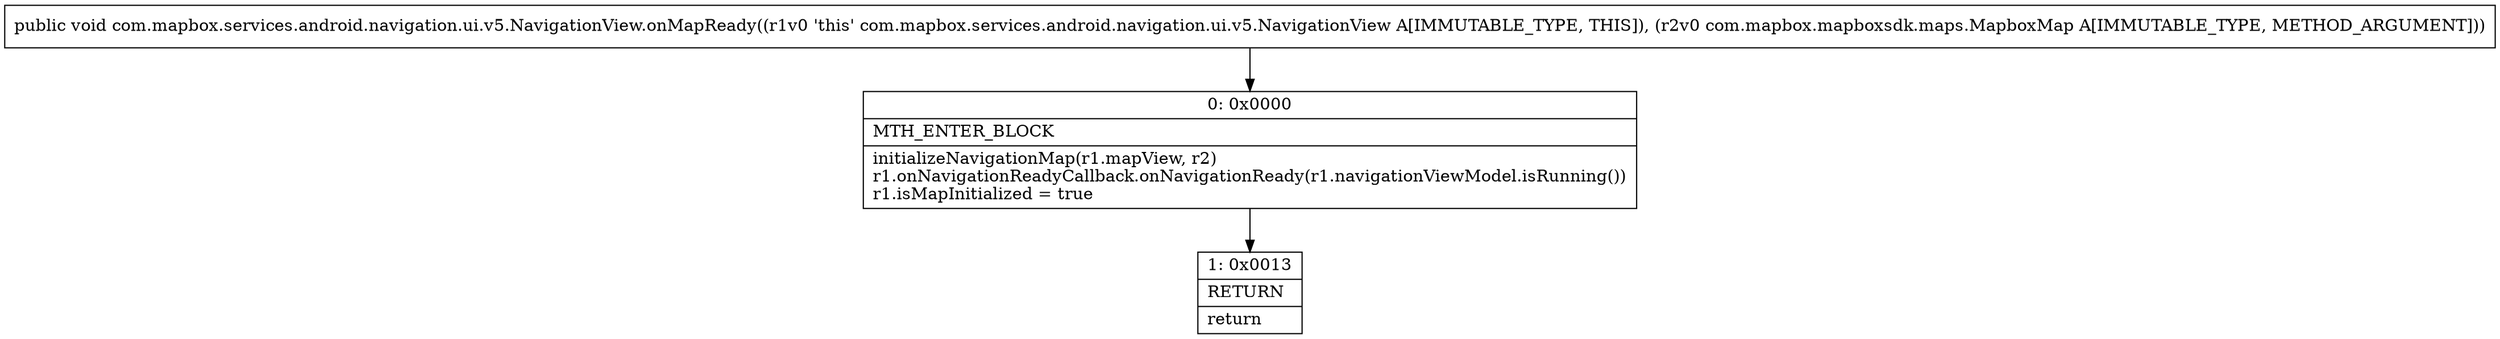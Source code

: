 digraph "CFG forcom.mapbox.services.android.navigation.ui.v5.NavigationView.onMapReady(Lcom\/mapbox\/mapboxsdk\/maps\/MapboxMap;)V" {
Node_0 [shape=record,label="{0\:\ 0x0000|MTH_ENTER_BLOCK\l|initializeNavigationMap(r1.mapView, r2)\lr1.onNavigationReadyCallback.onNavigationReady(r1.navigationViewModel.isRunning())\lr1.isMapInitialized = true\l}"];
Node_1 [shape=record,label="{1\:\ 0x0013|RETURN\l|return\l}"];
MethodNode[shape=record,label="{public void com.mapbox.services.android.navigation.ui.v5.NavigationView.onMapReady((r1v0 'this' com.mapbox.services.android.navigation.ui.v5.NavigationView A[IMMUTABLE_TYPE, THIS]), (r2v0 com.mapbox.mapboxsdk.maps.MapboxMap A[IMMUTABLE_TYPE, METHOD_ARGUMENT])) }"];
MethodNode -> Node_0;
Node_0 -> Node_1;
}

